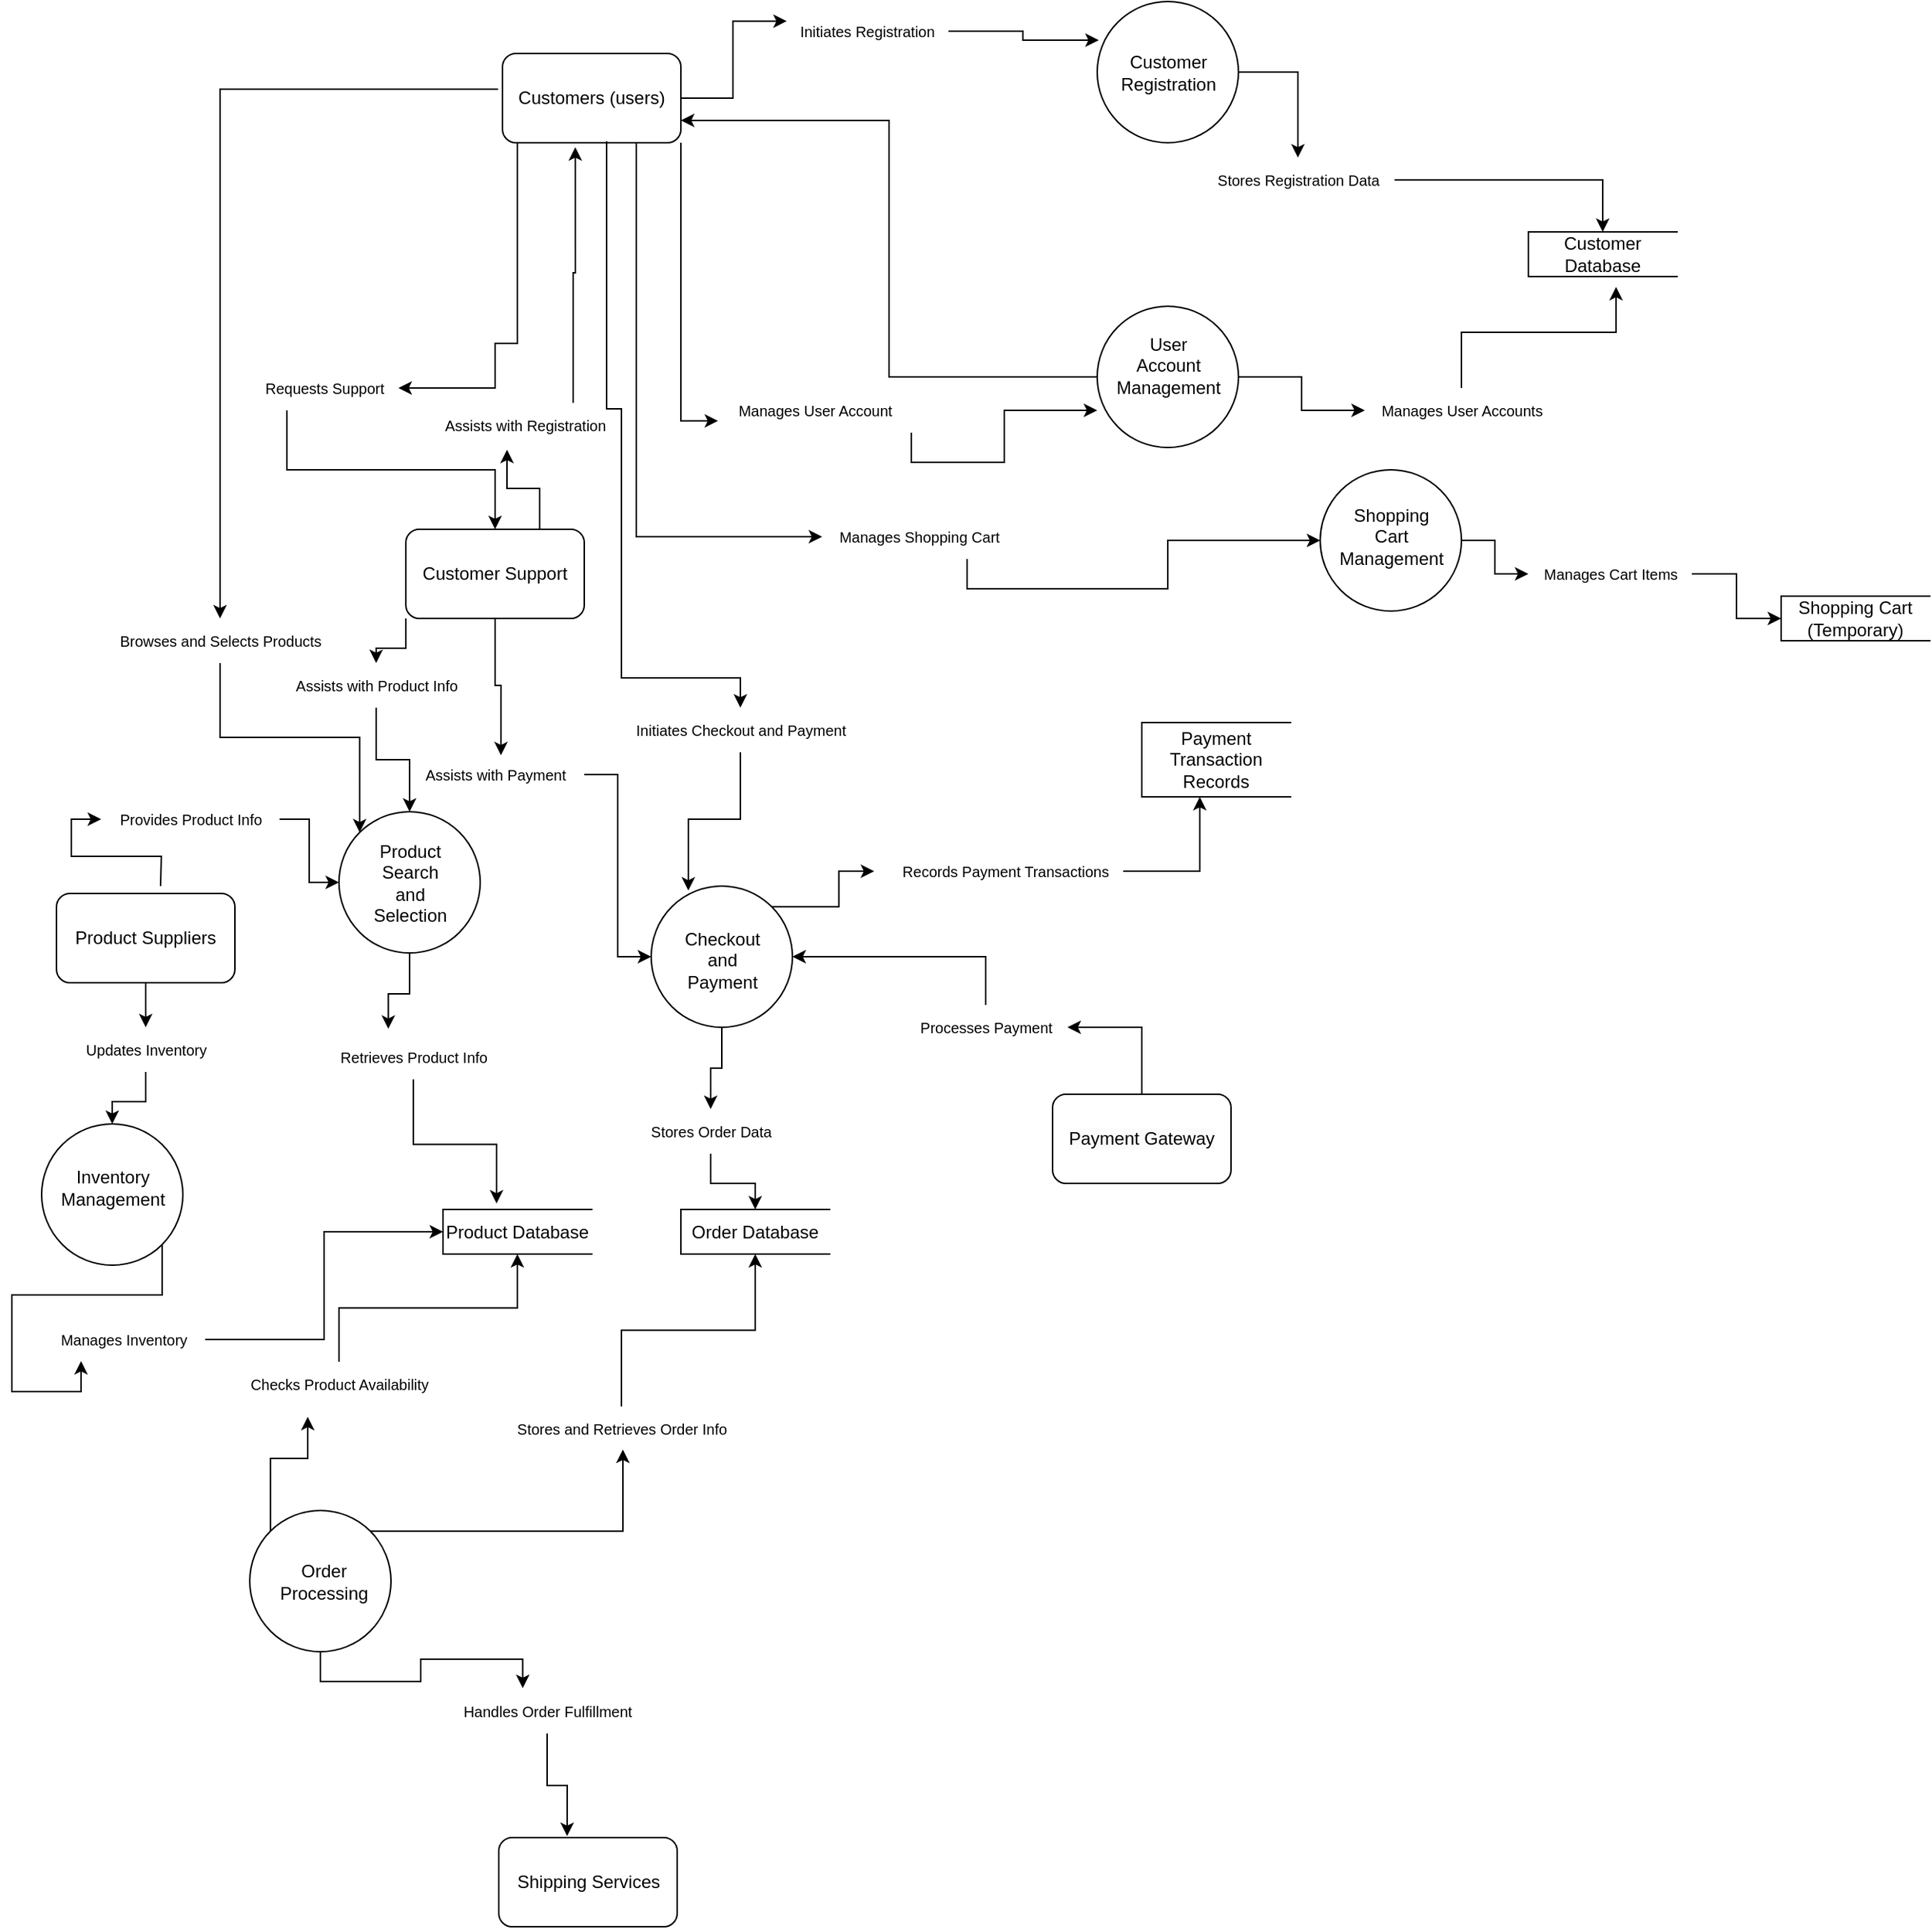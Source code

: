 <mxfile version="22.0.4" type="github">
  <diagram name="Page-1" id="5d7acffa-a066-3a61-03fe-96351882024d">
    <mxGraphModel dx="2192" dy="1312" grid="1" gridSize="10" guides="1" tooltips="1" connect="1" arrows="1" fold="1" page="1" pageScale="1" pageWidth="1100" pageHeight="850" background="#ffffff" math="0" shadow="0">
      <root>
        <mxCell id="0" />
        <mxCell id="1" parent="0" />
        <mxCell id="1xyslzgkCpMe2rgCqbMj-58" value="" style="shape=ellipse;html=1;dashed=0;whiteSpace=wrap;perimeter=ellipsePerimeter;" parent="1" vertex="1">
          <mxGeometry x="-870" y="260" width="95" height="95" as="geometry" />
        </mxCell>
        <mxCell id="1xyslzgkCpMe2rgCqbMj-146" style="edgeStyle=orthogonalEdgeStyle;rounded=0;orthogonalLoop=1;jettySize=auto;html=1;exitX=0.5;exitY=1;exitDx=0;exitDy=0;" parent="1" source="1xyslzgkCpMe2rgCqbMj-231" target="1xyslzgkCpMe2rgCqbMj-67" edge="1">
          <mxGeometry relative="1" as="geometry" />
        </mxCell>
        <mxCell id="1xyslzgkCpMe2rgCqbMj-57" value="" style="shape=ellipse;html=1;dashed=0;whiteSpace=wrap;perimeter=ellipsePerimeter;" parent="1" vertex="1">
          <mxGeometry x="-660" y="310" width="95" height="95" as="geometry" />
        </mxCell>
        <mxCell id="1xyslzgkCpMe2rgCqbMj-163" style="edgeStyle=orthogonalEdgeStyle;rounded=0;orthogonalLoop=1;jettySize=auto;html=1;exitX=1;exitY=0.5;exitDx=0;exitDy=0;entryX=0;entryY=0.5;entryDx=0;entryDy=0;" parent="1" source="1xyslzgkCpMe2rgCqbMj-244" target="1xyslzgkCpMe2rgCqbMj-69" edge="1">
          <mxGeometry relative="1" as="geometry" />
        </mxCell>
        <mxCell id="1xyslzgkCpMe2rgCqbMj-56" value="" style="shape=ellipse;html=1;dashed=0;whiteSpace=wrap;perimeter=ellipsePerimeter;" parent="1" vertex="1">
          <mxGeometry x="-1070" y="470" width="95" height="95" as="geometry" />
        </mxCell>
        <mxCell id="1xyslzgkCpMe2rgCqbMj-55" value="" style="shape=ellipse;html=1;dashed=0;whiteSpace=wrap;perimeter=ellipsePerimeter;" parent="1" vertex="1">
          <mxGeometry x="-930" y="730" width="95" height="95" as="geometry" />
        </mxCell>
        <mxCell id="1xyslzgkCpMe2rgCqbMj-226" style="edgeStyle=orthogonalEdgeStyle;rounded=0;orthogonalLoop=1;jettySize=auto;html=1;exitX=1;exitY=0.5;exitDx=0;exitDy=0;" parent="1" source="1xyslzgkCpMe2rgCqbMj-54" target="1xyslzgkCpMe2rgCqbMj-223" edge="1">
          <mxGeometry relative="1" as="geometry" />
        </mxCell>
        <mxCell id="1xyslzgkCpMe2rgCqbMj-54" value="" style="shape=ellipse;html=1;dashed=0;whiteSpace=wrap;perimeter=ellipsePerimeter;" parent="1" vertex="1">
          <mxGeometry x="-360" y="-285" width="95" height="95" as="geometry" />
        </mxCell>
        <mxCell id="1xyslzgkCpMe2rgCqbMj-141" style="edgeStyle=orthogonalEdgeStyle;rounded=0;orthogonalLoop=1;jettySize=auto;html=1;exitX=1;exitY=0.5;exitDx=0;exitDy=0;entryX=0;entryY=0.5;entryDx=0;entryDy=0;" parent="1" source="1xyslzgkCpMe2rgCqbMj-229" target="1xyslzgkCpMe2rgCqbMj-66" edge="1">
          <mxGeometry relative="1" as="geometry" />
        </mxCell>
        <mxCell id="1xyslzgkCpMe2rgCqbMj-53" value="" style="shape=ellipse;html=1;dashed=0;whiteSpace=wrap;perimeter=ellipsePerimeter;" parent="1" vertex="1">
          <mxGeometry x="-210" y="30" width="95" height="95" as="geometry" />
        </mxCell>
        <mxCell id="1xyslzgkCpMe2rgCqbMj-157" style="edgeStyle=orthogonalEdgeStyle;rounded=0;orthogonalLoop=1;jettySize=auto;html=1;exitX=0;exitY=0.5;exitDx=0;exitDy=0;entryX=1;entryY=0.75;entryDx=0;entryDy=0;" parent="1" source="1xyslzgkCpMe2rgCqbMj-52" target="1xyslzgkCpMe2rgCqbMj-9" edge="1">
          <mxGeometry relative="1" as="geometry" />
        </mxCell>
        <mxCell id="1xyslzgkCpMe2rgCqbMj-251" style="edgeStyle=orthogonalEdgeStyle;rounded=0;orthogonalLoop=1;jettySize=auto;html=1;exitX=1;exitY=0.5;exitDx=0;exitDy=0;" parent="1" source="1xyslzgkCpMe2rgCqbMj-52" target="1xyslzgkCpMe2rgCqbMj-248" edge="1">
          <mxGeometry relative="1" as="geometry" />
        </mxCell>
        <mxCell id="1xyslzgkCpMe2rgCqbMj-52" value="" style="shape=ellipse;html=1;dashed=0;whiteSpace=wrap;perimeter=ellipsePerimeter;" parent="1" vertex="1">
          <mxGeometry x="-360" y="-80" width="95" height="95" as="geometry" />
        </mxCell>
        <mxCell id="1xyslzgkCpMe2rgCqbMj-195" style="edgeStyle=orthogonalEdgeStyle;rounded=0;orthogonalLoop=1;jettySize=auto;html=1;exitX=0.5;exitY=0;exitDx=0;exitDy=0;entryX=1;entryY=0.5;entryDx=0;entryDy=0;" parent="1" source="1xyslzgkCpMe2rgCqbMj-196" target="1xyslzgkCpMe2rgCqbMj-57" edge="1">
          <mxGeometry relative="1" as="geometry" />
        </mxCell>
        <mxCell id="1xyslzgkCpMe2rgCqbMj-8" value="&lt;span style=&quot;color: rgb(0, 0, 0); font-family: Helvetica; font-size: 12px; font-style: normal; font-variant-ligatures: normal; font-variant-caps: normal; font-weight: 400; letter-spacing: normal; orphans: 2; text-align: center; text-indent: 0px; text-transform: none; widows: 2; word-spacing: 0px; -webkit-text-stroke-width: 0px; background-color: rgb(251, 251, 251); text-decoration-thickness: initial; text-decoration-style: initial; text-decoration-color: initial; float: none; display: inline !important;&quot;&gt;Payment Gateway&lt;/span&gt;" style="rounded=1;whiteSpace=wrap;html=1;" parent="1" vertex="1">
          <mxGeometry x="-390" y="450" width="120" height="60" as="geometry" />
        </mxCell>
        <mxCell id="1xyslzgkCpMe2rgCqbMj-152" style="edgeStyle=orthogonalEdgeStyle;rounded=0;orthogonalLoop=1;jettySize=auto;html=1;exitX=0.75;exitY=1;exitDx=0;exitDy=0;entryX=0;entryY=0.5;entryDx=0;entryDy=0;" parent="1" source="1xyslzgkCpMe2rgCqbMj-176" target="1xyslzgkCpMe2rgCqbMj-53" edge="1">
          <mxGeometry relative="1" as="geometry" />
        </mxCell>
        <mxCell id="1xyslzgkCpMe2rgCqbMj-164" style="edgeStyle=orthogonalEdgeStyle;rounded=0;orthogonalLoop=1;jettySize=auto;html=1;exitX=0.25;exitY=1;exitDx=0;exitDy=0;" parent="1" source="1xyslzgkCpMe2rgCqbMj-187" target="1xyslzgkCpMe2rgCqbMj-104" edge="1">
          <mxGeometry relative="1" as="geometry">
            <Array as="points" />
          </mxGeometry>
        </mxCell>
        <mxCell id="1xyslzgkCpMe2rgCqbMj-9" value="Customers (users)" style="rounded=1;whiteSpace=wrap;html=1;" parent="1" vertex="1">
          <mxGeometry x="-760" y="-250" width="120" height="60" as="geometry" />
        </mxCell>
        <mxCell id="1xyslzgkCpMe2rgCqbMj-161" style="edgeStyle=orthogonalEdgeStyle;rounded=0;orthogonalLoop=1;jettySize=auto;html=1;exitX=1;exitY=0.5;exitDx=0;exitDy=0;entryX=0;entryY=0.5;entryDx=0;entryDy=0;" parent="1" source="1xyslzgkCpMe2rgCqbMj-189" target="1xyslzgkCpMe2rgCqbMj-58" edge="1">
          <mxGeometry relative="1" as="geometry" />
        </mxCell>
        <mxCell id="1xyslzgkCpMe2rgCqbMj-162" style="edgeStyle=orthogonalEdgeStyle;rounded=0;orthogonalLoop=1;jettySize=auto;html=1;exitX=0.5;exitY=1;exitDx=0;exitDy=0;" parent="1" source="1xyslzgkCpMe2rgCqbMj-191" target="1xyslzgkCpMe2rgCqbMj-56" edge="1">
          <mxGeometry relative="1" as="geometry" />
        </mxCell>
        <mxCell id="1xyslzgkCpMe2rgCqbMj-11" value="Product Suppliers" style="rounded=1;whiteSpace=wrap;html=1;" parent="1" vertex="1">
          <mxGeometry x="-1060" y="315" width="120" height="60" as="geometry" />
        </mxCell>
        <mxCell id="1xyslzgkCpMe2rgCqbMj-12" value="Shipping Services" style="rounded=1;whiteSpace=wrap;html=1;" parent="1" vertex="1">
          <mxGeometry x="-762.5" y="950" width="120" height="60" as="geometry" />
        </mxCell>
        <mxCell id="1xyslzgkCpMe2rgCqbMj-13" value="Customer Registration" style="text;html=1;strokeColor=none;fillColor=none;align=center;verticalAlign=middle;whiteSpace=wrap;rounded=0;" parent="1" vertex="1">
          <mxGeometry x="-342.5" y="-252.5" width="60" height="30" as="geometry" />
        </mxCell>
        <mxCell id="1xyslzgkCpMe2rgCqbMj-14" value="Product Search and Selection" style="text;html=1;strokeColor=none;fillColor=none;align=center;verticalAlign=middle;whiteSpace=wrap;rounded=0;" parent="1" vertex="1">
          <mxGeometry x="-852.5" y="292.5" width="60" height="30" as="geometry" />
        </mxCell>
        <mxCell id="1xyslzgkCpMe2rgCqbMj-15" value="Shopping Cart Management" style="text;html=1;strokeColor=none;fillColor=none;align=center;verticalAlign=middle;whiteSpace=wrap;rounded=0;" parent="1" vertex="1">
          <mxGeometry x="-192.5" y="60" width="60" height="30" as="geometry" />
        </mxCell>
        <mxCell id="1xyslzgkCpMe2rgCqbMj-16" value="Checkout and Payment" style="text;html=1;strokeColor=none;fillColor=none;align=center;verticalAlign=middle;whiteSpace=wrap;rounded=0;" parent="1" vertex="1">
          <mxGeometry x="-642.5" y="345" width="60" height="30" as="geometry" />
        </mxCell>
        <mxCell id="1xyslzgkCpMe2rgCqbMj-17" value="Order Processing" style="text;html=1;strokeColor=none;fillColor=none;align=center;verticalAlign=middle;whiteSpace=wrap;rounded=0;" parent="1" vertex="1">
          <mxGeometry x="-910" y="762.5" width="60" height="30" as="geometry" />
        </mxCell>
        <mxCell id="1xyslzgkCpMe2rgCqbMj-19" value="Inventory Management" style="text;html=1;strokeColor=none;fillColor=none;align=center;verticalAlign=middle;whiteSpace=wrap;rounded=0;" parent="1" vertex="1">
          <mxGeometry x="-1052.5" y="497.5" width="60" height="30" as="geometry" />
        </mxCell>
        <mxCell id="1xyslzgkCpMe2rgCqbMj-20" value="User Account Management" style="text;html=1;strokeColor=none;fillColor=none;align=center;verticalAlign=middle;whiteSpace=wrap;rounded=0;" parent="1" vertex="1">
          <mxGeometry x="-342.5" y="-55" width="60" height="30" as="geometry" />
        </mxCell>
        <mxCell id="1xyslzgkCpMe2rgCqbMj-62" value="Customer Database" style="html=1;dashed=0;whiteSpace=wrap;shape=partialRectangle;right=0;" parent="1" vertex="1">
          <mxGeometry x="-70" y="-130" width="100" height="30" as="geometry" />
        </mxCell>
        <mxCell id="1xyslzgkCpMe2rgCqbMj-66" value="Shopping Cart (Temporary)" style="html=1;dashed=0;whiteSpace=wrap;shape=partialRectangle;right=0;" parent="1" vertex="1">
          <mxGeometry x="100" y="115" width="100" height="30" as="geometry" />
        </mxCell>
        <mxCell id="1xyslzgkCpMe2rgCqbMj-67" value="Order Database" style="html=1;dashed=0;whiteSpace=wrap;shape=partialRectangle;right=0;" parent="1" vertex="1">
          <mxGeometry x="-640" y="527.5" width="100" height="30" as="geometry" />
        </mxCell>
        <mxCell id="1xyslzgkCpMe2rgCqbMj-68" value="Payment Transaction Records" style="html=1;dashed=0;whiteSpace=wrap;shape=partialRectangle;right=0;" parent="1" vertex="1">
          <mxGeometry x="-330" y="200" width="100" height="50" as="geometry" />
        </mxCell>
        <mxCell id="1xyslzgkCpMe2rgCqbMj-69" value="Product Database" style="html=1;dashed=0;whiteSpace=wrap;shape=partialRectangle;right=0;" parent="1" vertex="1">
          <mxGeometry x="-800" y="527.5" width="100" height="30" as="geometry" />
        </mxCell>
        <mxCell id="1xyslzgkCpMe2rgCqbMj-217" style="edgeStyle=orthogonalEdgeStyle;rounded=0;orthogonalLoop=1;jettySize=auto;html=1;exitX=0;exitY=1;exitDx=0;exitDy=0;" parent="1" source="1xyslzgkCpMe2rgCqbMj-104" target="1xyslzgkCpMe2rgCqbMj-207" edge="1">
          <mxGeometry relative="1" as="geometry" />
        </mxCell>
        <mxCell id="1xyslzgkCpMe2rgCqbMj-104" value="Customer Support" style="rounded=1;whiteSpace=wrap;html=1;" parent="1" vertex="1">
          <mxGeometry x="-825" y="70" width="120" height="60" as="geometry" />
        </mxCell>
        <mxCell id="1xyslzgkCpMe2rgCqbMj-149" style="edgeStyle=orthogonalEdgeStyle;rounded=0;orthogonalLoop=1;jettySize=auto;html=1;exitX=0.5;exitY=1;exitDx=0;exitDy=0;entryX=0.383;entryY=-0.017;entryDx=0;entryDy=0;entryPerimeter=0;" parent="1" source="1xyslzgkCpMe2rgCqbMj-204" target="1xyslzgkCpMe2rgCqbMj-12" edge="1">
          <mxGeometry relative="1" as="geometry" />
        </mxCell>
        <mxCell id="1xyslzgkCpMe2rgCqbMj-150" style="edgeStyle=orthogonalEdgeStyle;rounded=0;orthogonalLoop=1;jettySize=auto;html=1;exitX=1;exitY=0.5;exitDx=0;exitDy=0;entryX=0.011;entryY=0.274;entryDx=0;entryDy=0;entryPerimeter=0;" parent="1" source="1xyslzgkCpMe2rgCqbMj-167" target="1xyslzgkCpMe2rgCqbMj-54" edge="1">
          <mxGeometry relative="1" as="geometry" />
        </mxCell>
        <mxCell id="1xyslzgkCpMe2rgCqbMj-153" style="edgeStyle=orthogonalEdgeStyle;rounded=0;orthogonalLoop=1;jettySize=auto;html=1;exitX=0.5;exitY=1;exitDx=0;exitDy=0;entryX=0.263;entryY=0.032;entryDx=0;entryDy=0;entryPerimeter=0;" parent="1" source="1xyslzgkCpMe2rgCqbMj-185" target="1xyslzgkCpMe2rgCqbMj-57" edge="1">
          <mxGeometry relative="1" as="geometry" />
        </mxCell>
        <mxCell id="1xyslzgkCpMe2rgCqbMj-154" style="edgeStyle=orthogonalEdgeStyle;rounded=0;orthogonalLoop=1;jettySize=auto;html=1;exitX=1;exitY=1;exitDx=0;exitDy=0;entryX=0;entryY=0.737;entryDx=0;entryDy=0;entryPerimeter=0;" parent="1" source="1xyslzgkCpMe2rgCqbMj-180" target="1xyslzgkCpMe2rgCqbMj-52" edge="1">
          <mxGeometry relative="1" as="geometry" />
        </mxCell>
        <mxCell id="1xyslzgkCpMe2rgCqbMj-160" style="edgeStyle=orthogonalEdgeStyle;rounded=0;orthogonalLoop=1;jettySize=auto;html=1;exitX=0.5;exitY=1;exitDx=0;exitDy=0;entryX=0.36;entryY=-0.133;entryDx=0;entryDy=0;entryPerimeter=0;" parent="1" source="1xyslzgkCpMe2rgCqbMj-227" target="1xyslzgkCpMe2rgCqbMj-69" edge="1">
          <mxGeometry relative="1" as="geometry" />
        </mxCell>
        <mxCell id="1xyslzgkCpMe2rgCqbMj-166" style="edgeStyle=orthogonalEdgeStyle;rounded=0;orthogonalLoop=1;jettySize=auto;html=1;exitX=0.75;exitY=0;exitDx=0;exitDy=0;entryX=0.408;entryY=1.05;entryDx=0;entryDy=0;entryPerimeter=0;" parent="1" source="1xyslzgkCpMe2rgCqbMj-198" target="1xyslzgkCpMe2rgCqbMj-9" edge="1">
          <mxGeometry relative="1" as="geometry" />
        </mxCell>
        <mxCell id="1xyslzgkCpMe2rgCqbMj-171" value="" style="edgeStyle=orthogonalEdgeStyle;rounded=0;orthogonalLoop=1;jettySize=auto;html=1;exitX=1;exitY=0.5;exitDx=0;exitDy=0;entryX=0.011;entryY=0.274;entryDx=0;entryDy=0;entryPerimeter=0;" parent="1" source="1xyslzgkCpMe2rgCqbMj-9" target="1xyslzgkCpMe2rgCqbMj-167" edge="1">
          <mxGeometry relative="1" as="geometry">
            <mxPoint x="-640" y="-220" as="sourcePoint" />
            <mxPoint x="-359" y="-259" as="targetPoint" />
          </mxGeometry>
        </mxCell>
        <mxCell id="1xyslzgkCpMe2rgCqbMj-167" value="&lt;font style=&quot;font-size: 10px;&quot;&gt;Initiates Registration&lt;/font&gt;" style="text;html=1;align=center;verticalAlign=middle;resizable=0;points=[];autosize=1;strokeColor=none;fillColor=none;" parent="1" vertex="1">
          <mxGeometry x="-570" y="-280" width="110" height="30" as="geometry" />
        </mxCell>
        <mxCell id="1xyslzgkCpMe2rgCqbMj-174" value="" style="edgeStyle=orthogonalEdgeStyle;rounded=0;orthogonalLoop=1;jettySize=auto;html=1;entryX=0.5;entryY=0;entryDx=0;entryDy=0;exitX=-0.025;exitY=0.4;exitDx=0;exitDy=0;exitPerimeter=0;" parent="1" source="1xyslzgkCpMe2rgCqbMj-9" target="1xyslzgkCpMe2rgCqbMj-172" edge="1">
          <mxGeometry relative="1" as="geometry">
            <mxPoint x="-760" y="-180" as="sourcePoint" />
            <mxPoint x="-810" y="208" as="targetPoint" />
          </mxGeometry>
        </mxCell>
        <mxCell id="1xyslzgkCpMe2rgCqbMj-213" style="edgeStyle=orthogonalEdgeStyle;rounded=0;orthogonalLoop=1;jettySize=auto;html=1;entryX=0;entryY=0;entryDx=0;entryDy=0;" parent="1" source="1xyslzgkCpMe2rgCqbMj-172" target="1xyslzgkCpMe2rgCqbMj-58" edge="1">
          <mxGeometry relative="1" as="geometry" />
        </mxCell>
        <mxCell id="1xyslzgkCpMe2rgCqbMj-172" value="&lt;font style=&quot;font-size: 10px;&quot;&gt;Browses and Selects Products&lt;/font&gt;" style="text;html=1;align=center;verticalAlign=middle;resizable=0;points=[];autosize=1;strokeColor=none;fillColor=none;" parent="1" vertex="1">
          <mxGeometry x="-1030" y="130" width="160" height="30" as="geometry" />
        </mxCell>
        <mxCell id="1xyslzgkCpMe2rgCqbMj-179" value="" style="edgeStyle=orthogonalEdgeStyle;rounded=0;orthogonalLoop=1;jettySize=auto;html=1;exitX=0.75;exitY=1;exitDx=0;exitDy=0;entryX=0;entryY=0.5;entryDx=0;entryDy=0;" parent="1" source="1xyslzgkCpMe2rgCqbMj-9" target="1xyslzgkCpMe2rgCqbMj-176" edge="1">
          <mxGeometry relative="1" as="geometry">
            <mxPoint x="-670" y="-190" as="sourcePoint" />
            <mxPoint x="-295" y="48" as="targetPoint" />
          </mxGeometry>
        </mxCell>
        <mxCell id="1xyslzgkCpMe2rgCqbMj-176" value="&lt;font style=&quot;font-size: 10px;&quot;&gt;Manages Shopping Cart&lt;/font&gt;" style="text;html=1;align=center;verticalAlign=middle;resizable=0;points=[];autosize=1;strokeColor=none;fillColor=none;rotation=0;" parent="1" vertex="1">
          <mxGeometry x="-545" y="60" width="130" height="30" as="geometry" />
        </mxCell>
        <mxCell id="1xyslzgkCpMe2rgCqbMj-184" value="" style="edgeStyle=orthogonalEdgeStyle;rounded=0;orthogonalLoop=1;jettySize=auto;html=1;exitX=1;exitY=1;exitDx=0;exitDy=0;entryX=0;entryY=0.737;entryDx=0;entryDy=0;entryPerimeter=0;" parent="1" source="1xyslzgkCpMe2rgCqbMj-9" target="1xyslzgkCpMe2rgCqbMj-180" edge="1">
          <mxGeometry relative="1" as="geometry">
            <mxPoint x="-640" y="-190" as="sourcePoint" />
            <mxPoint x="-360" y="-10" as="targetPoint" />
          </mxGeometry>
        </mxCell>
        <mxCell id="1xyslzgkCpMe2rgCqbMj-180" value="&lt;font style=&quot;font-size: 10px;&quot;&gt;Manages User Account&lt;/font&gt;" style="text;html=1;align=center;verticalAlign=middle;resizable=0;points=[];autosize=1;strokeColor=none;fillColor=none;" parent="1" vertex="1">
          <mxGeometry x="-615" y="-25" width="130" height="30" as="geometry" />
        </mxCell>
        <mxCell id="1xyslzgkCpMe2rgCqbMj-186" value="" style="edgeStyle=orthogonalEdgeStyle;rounded=0;orthogonalLoop=1;jettySize=auto;html=1;exitX=0.5;exitY=1;exitDx=0;exitDy=0;" parent="1" target="1xyslzgkCpMe2rgCqbMj-185" edge="1">
          <mxGeometry relative="1" as="geometry">
            <mxPoint x="-690" y="-190.96" as="sourcePoint" />
            <mxPoint x="-657.92" y="177.5" as="targetPoint" />
            <Array as="points">
              <mxPoint x="-690" y="-11" />
              <mxPoint x="-680" y="-11" />
              <mxPoint x="-680" y="170" />
            </Array>
          </mxGeometry>
        </mxCell>
        <mxCell id="1xyslzgkCpMe2rgCqbMj-185" value="&lt;font style=&quot;font-size: 10px;&quot;&gt;Initiates Checkout and Payment&lt;/font&gt;" style="text;html=1;align=center;verticalAlign=middle;resizable=0;points=[];autosize=1;strokeColor=none;fillColor=none;" parent="1" vertex="1">
          <mxGeometry x="-680" y="190" width="160" height="30" as="geometry" />
        </mxCell>
        <mxCell id="1xyslzgkCpMe2rgCqbMj-188" value="" style="edgeStyle=orthogonalEdgeStyle;rounded=0;orthogonalLoop=1;jettySize=auto;html=1;exitX=0.25;exitY=1;exitDx=0;exitDy=0;" parent="1" source="1xyslzgkCpMe2rgCqbMj-9" target="1xyslzgkCpMe2rgCqbMj-187" edge="1">
          <mxGeometry relative="1" as="geometry">
            <mxPoint x="-730" y="-190" as="sourcePoint" />
            <mxPoint x="-765" y="70" as="targetPoint" />
            <Array as="points">
              <mxPoint x="-750" y="-190" />
              <mxPoint x="-750" y="-55" />
              <mxPoint x="-765" y="-55" />
            </Array>
          </mxGeometry>
        </mxCell>
        <mxCell id="1xyslzgkCpMe2rgCqbMj-187" value="&lt;font style=&quot;font-size: 10px;&quot;&gt;Requests Support&lt;/font&gt;" style="text;html=1;align=center;verticalAlign=middle;resizable=0;points=[];autosize=1;strokeColor=none;fillColor=none;" parent="1" vertex="1">
          <mxGeometry x="-930" y="-40" width="100" height="30" as="geometry" />
        </mxCell>
        <mxCell id="1xyslzgkCpMe2rgCqbMj-190" value="" style="edgeStyle=orthogonalEdgeStyle;rounded=0;orthogonalLoop=1;jettySize=auto;html=1;entryX=0;entryY=0.5;entryDx=0;entryDy=0;" parent="1" target="1xyslzgkCpMe2rgCqbMj-189" edge="1">
          <mxGeometry relative="1" as="geometry">
            <mxPoint x="-990" y="310" as="sourcePoint" />
            <mxPoint x="-857" y="255" as="targetPoint" />
          </mxGeometry>
        </mxCell>
        <mxCell id="1xyslzgkCpMe2rgCqbMj-189" value="&lt;font style=&quot;font-size: 10px;&quot;&gt;Provides Product Info&lt;/font&gt;" style="text;html=1;align=center;verticalAlign=middle;resizable=0;points=[];autosize=1;strokeColor=none;fillColor=none;" parent="1" vertex="1">
          <mxGeometry x="-1030" y="250" width="120" height="30" as="geometry" />
        </mxCell>
        <mxCell id="1xyslzgkCpMe2rgCqbMj-192" value="" style="edgeStyle=orthogonalEdgeStyle;rounded=0;orthogonalLoop=1;jettySize=auto;html=1;exitX=0.5;exitY=1;exitDx=0;exitDy=0;" parent="1" source="1xyslzgkCpMe2rgCqbMj-11" target="1xyslzgkCpMe2rgCqbMj-191" edge="1">
          <mxGeometry relative="1" as="geometry">
            <mxPoint x="-1000" y="375" as="sourcePoint" />
            <mxPoint x="-1022" y="470" as="targetPoint" />
          </mxGeometry>
        </mxCell>
        <mxCell id="1xyslzgkCpMe2rgCqbMj-191" value="&lt;font style=&quot;font-size: 10px;&quot;&gt;Updates Inventory&lt;/font&gt;" style="text;html=1;align=center;verticalAlign=middle;resizable=0;points=[];autosize=1;strokeColor=none;fillColor=none;" parent="1" vertex="1">
          <mxGeometry x="-1050" y="405" width="100" height="30" as="geometry" />
        </mxCell>
        <mxCell id="1xyslzgkCpMe2rgCqbMj-197" value="" style="edgeStyle=orthogonalEdgeStyle;rounded=0;orthogonalLoop=1;jettySize=auto;html=1;exitX=0.5;exitY=0;exitDx=0;exitDy=0;entryX=1;entryY=0.5;entryDx=0;entryDy=0;" parent="1" source="1xyslzgkCpMe2rgCqbMj-8" target="1xyslzgkCpMe2rgCqbMj-196" edge="1">
          <mxGeometry relative="1" as="geometry">
            <mxPoint x="-330" y="450" as="sourcePoint" />
            <mxPoint x="-565" y="358" as="targetPoint" />
          </mxGeometry>
        </mxCell>
        <mxCell id="1xyslzgkCpMe2rgCqbMj-196" value="&lt;font style=&quot;font-size: 10px;&quot;&gt;Processes Payment&lt;/font&gt;" style="text;html=1;align=center;verticalAlign=middle;resizable=0;points=[];autosize=1;strokeColor=none;fillColor=none;" parent="1" vertex="1">
          <mxGeometry x="-490" y="390" width="110" height="30" as="geometry" />
        </mxCell>
        <mxCell id="1xyslzgkCpMe2rgCqbMj-199" value="" style="edgeStyle=orthogonalEdgeStyle;rounded=0;orthogonalLoop=1;jettySize=auto;html=1;exitX=0.75;exitY=0;exitDx=0;exitDy=0;entryX=0.408;entryY=1.05;entryDx=0;entryDy=0;entryPerimeter=0;" parent="1" source="1xyslzgkCpMe2rgCqbMj-104" target="1xyslzgkCpMe2rgCqbMj-198" edge="1">
          <mxGeometry relative="1" as="geometry">
            <mxPoint x="-735" y="70" as="sourcePoint" />
            <mxPoint x="-711" y="-187" as="targetPoint" />
          </mxGeometry>
        </mxCell>
        <mxCell id="1xyslzgkCpMe2rgCqbMj-198" value="&lt;font style=&quot;font-size: 10px;&quot;&gt;Assists with Registration&lt;/font&gt;" style="text;html=1;align=center;verticalAlign=middle;resizable=0;points=[];autosize=1;strokeColor=none;fillColor=none;" parent="1" vertex="1">
          <mxGeometry x="-810" y="-15" width="130" height="30" as="geometry" />
        </mxCell>
        <mxCell id="1xyslzgkCpMe2rgCqbMj-205" value="" style="edgeStyle=orthogonalEdgeStyle;rounded=0;orthogonalLoop=1;jettySize=auto;html=1;exitX=0.5;exitY=1;exitDx=0;exitDy=0;entryX=0.383;entryY=-0.017;entryDx=0;entryDy=0;entryPerimeter=0;" parent="1" source="1xyslzgkCpMe2rgCqbMj-55" target="1xyslzgkCpMe2rgCqbMj-204" edge="1">
          <mxGeometry relative="1" as="geometry">
            <mxPoint x="-822" y="545" as="sourcePoint" />
            <mxPoint x="-717" y="619" as="targetPoint" />
          </mxGeometry>
        </mxCell>
        <mxCell id="1xyslzgkCpMe2rgCqbMj-204" value="&lt;font style=&quot;font-size: 10px;&quot;&gt;Handles Order Fulfillment&lt;/font&gt;" style="text;html=1;align=center;verticalAlign=middle;resizable=0;points=[];autosize=1;strokeColor=none;fillColor=none;" parent="1" vertex="1">
          <mxGeometry x="-800" y="850" width="140" height="30" as="geometry" />
        </mxCell>
        <mxCell id="1xyslzgkCpMe2rgCqbMj-215" style="edgeStyle=orthogonalEdgeStyle;rounded=0;orthogonalLoop=1;jettySize=auto;html=1;entryX=0.5;entryY=0;entryDx=0;entryDy=0;" parent="1" source="1xyslzgkCpMe2rgCqbMj-207" target="1xyslzgkCpMe2rgCqbMj-58" edge="1">
          <mxGeometry relative="1" as="geometry" />
        </mxCell>
        <mxCell id="1xyslzgkCpMe2rgCqbMj-207" value="&lt;font style=&quot;font-size: 10px;&quot;&gt;Assists with Product Info&lt;/font&gt;" style="text;html=1;align=center;verticalAlign=middle;resizable=0;points=[];autosize=1;strokeColor=none;fillColor=none;" parent="1" vertex="1">
          <mxGeometry x="-910" y="160" width="130" height="30" as="geometry" />
        </mxCell>
        <mxCell id="1xyslzgkCpMe2rgCqbMj-221" style="edgeStyle=orthogonalEdgeStyle;rounded=0;orthogonalLoop=1;jettySize=auto;html=1;entryX=0;entryY=0.5;entryDx=0;entryDy=0;" parent="1" source="1xyslzgkCpMe2rgCqbMj-218" target="1xyslzgkCpMe2rgCqbMj-57" edge="1">
          <mxGeometry relative="1" as="geometry" />
        </mxCell>
        <mxCell id="1xyslzgkCpMe2rgCqbMj-218" value="&lt;font style=&quot;font-size: 10px;&quot;&gt;Assists with Payment&lt;/font&gt;" style="text;html=1;align=center;verticalAlign=middle;resizable=0;points=[];autosize=1;strokeColor=none;fillColor=none;" parent="1" vertex="1">
          <mxGeometry x="-825" y="220" width="120" height="30" as="geometry" />
        </mxCell>
        <mxCell id="1xyslzgkCpMe2rgCqbMj-222" style="edgeStyle=orthogonalEdgeStyle;rounded=0;orthogonalLoop=1;jettySize=auto;html=1;entryX=0.533;entryY=0.067;entryDx=0;entryDy=0;entryPerimeter=0;" parent="1" source="1xyslzgkCpMe2rgCqbMj-104" target="1xyslzgkCpMe2rgCqbMj-218" edge="1">
          <mxGeometry relative="1" as="geometry" />
        </mxCell>
        <mxCell id="1xyslzgkCpMe2rgCqbMj-225" style="edgeStyle=orthogonalEdgeStyle;rounded=0;orthogonalLoop=1;jettySize=auto;html=1;entryX=0.5;entryY=0;entryDx=0;entryDy=0;" parent="1" source="1xyslzgkCpMe2rgCqbMj-223" target="1xyslzgkCpMe2rgCqbMj-62" edge="1">
          <mxGeometry relative="1" as="geometry" />
        </mxCell>
        <mxCell id="1xyslzgkCpMe2rgCqbMj-223" value="&lt;font style=&quot;font-size: 10px;&quot;&gt;Stores Registration Data&lt;/font&gt;" style="text;html=1;align=center;verticalAlign=middle;resizable=0;points=[];autosize=1;strokeColor=none;fillColor=none;" parent="1" vertex="1">
          <mxGeometry x="-290" y="-180" width="130" height="30" as="geometry" />
        </mxCell>
        <mxCell id="1xyslzgkCpMe2rgCqbMj-228" value="" style="edgeStyle=orthogonalEdgeStyle;rounded=0;orthogonalLoop=1;jettySize=auto;html=1;exitX=0.5;exitY=1;exitDx=0;exitDy=0;entryX=0.36;entryY=-0.133;entryDx=0;entryDy=0;entryPerimeter=0;" parent="1" source="1xyslzgkCpMe2rgCqbMj-58" target="1xyslzgkCpMe2rgCqbMj-227" edge="1">
          <mxGeometry relative="1" as="geometry">
            <mxPoint x="-822" y="355" as="sourcePoint" />
            <mxPoint x="-824" y="391" as="targetPoint" />
          </mxGeometry>
        </mxCell>
        <mxCell id="1xyslzgkCpMe2rgCqbMj-227" value="&lt;font style=&quot;font-size: 10px;&quot;&gt;Retrieves Product Info&lt;/font&gt;" style="text;html=1;align=center;verticalAlign=middle;resizable=0;points=[];autosize=1;strokeColor=none;fillColor=none;" parent="1" vertex="1">
          <mxGeometry x="-880" y="410" width="120" height="30" as="geometry" />
        </mxCell>
        <mxCell id="1xyslzgkCpMe2rgCqbMj-230" value="" style="edgeStyle=orthogonalEdgeStyle;rounded=0;orthogonalLoop=1;jettySize=auto;html=1;exitX=1;exitY=0.5;exitDx=0;exitDy=0;entryX=0;entryY=0.5;entryDx=0;entryDy=0;" parent="1" source="1xyslzgkCpMe2rgCqbMj-53" target="1xyslzgkCpMe2rgCqbMj-229" edge="1">
          <mxGeometry relative="1" as="geometry">
            <mxPoint x="-115" y="78" as="sourcePoint" />
            <mxPoint x="30" y="110" as="targetPoint" />
          </mxGeometry>
        </mxCell>
        <mxCell id="1xyslzgkCpMe2rgCqbMj-229" value="&lt;font style=&quot;font-size: 10px;&quot;&gt;Manages Cart Items&lt;/font&gt;" style="text;html=1;align=center;verticalAlign=middle;resizable=0;points=[];autosize=1;strokeColor=none;fillColor=none;" parent="1" vertex="1">
          <mxGeometry x="-70" y="85" width="110" height="30" as="geometry" />
        </mxCell>
        <mxCell id="1xyslzgkCpMe2rgCqbMj-232" value="" style="edgeStyle=orthogonalEdgeStyle;rounded=0;orthogonalLoop=1;jettySize=auto;html=1;exitX=0.5;exitY=1;exitDx=0;exitDy=0;" parent="1" source="1xyslzgkCpMe2rgCqbMj-57" target="1xyslzgkCpMe2rgCqbMj-231" edge="1">
          <mxGeometry relative="1" as="geometry">
            <mxPoint x="-612" y="405" as="sourcePoint" />
            <mxPoint x="-580" y="495" as="targetPoint" />
          </mxGeometry>
        </mxCell>
        <mxCell id="1xyslzgkCpMe2rgCqbMj-231" value="&lt;span style=&quot;font-size: 10px;&quot;&gt;Stores Order Data&lt;/span&gt;" style="text;html=1;align=center;verticalAlign=middle;resizable=0;points=[];autosize=1;strokeColor=none;fillColor=none;" parent="1" vertex="1">
          <mxGeometry x="-670" y="460" width="100" height="30" as="geometry" />
        </mxCell>
        <mxCell id="1xyslzgkCpMe2rgCqbMj-235" value="" style="edgeStyle=orthogonalEdgeStyle;rounded=0;orthogonalLoop=1;jettySize=auto;html=1;exitX=0;exitY=0;exitDx=0;exitDy=0;entryX=0.35;entryY=1.233;entryDx=0;entryDy=0;entryPerimeter=0;" parent="1" source="1xyslzgkCpMe2rgCqbMj-55" target="1xyslzgkCpMe2rgCqbMj-234" edge="1">
          <mxGeometry relative="1" as="geometry">
            <mxPoint x="-916" y="744" as="sourcePoint" />
            <mxPoint x="-835" y="564" as="targetPoint" />
          </mxGeometry>
        </mxCell>
        <mxCell id="1xyslzgkCpMe2rgCqbMj-246" style="edgeStyle=orthogonalEdgeStyle;rounded=0;orthogonalLoop=1;jettySize=auto;html=1;entryX=0.5;entryY=1;entryDx=0;entryDy=0;" parent="1" source="1xyslzgkCpMe2rgCqbMj-234" target="1xyslzgkCpMe2rgCqbMj-69" edge="1">
          <mxGeometry relative="1" as="geometry" />
        </mxCell>
        <mxCell id="1xyslzgkCpMe2rgCqbMj-234" value="&lt;font style=&quot;font-size: 10px;&quot;&gt;Checks Product Availability&lt;/font&gt;" style="text;html=1;align=center;verticalAlign=middle;resizable=0;points=[];autosize=1;strokeColor=none;fillColor=none;" parent="1" vertex="1">
          <mxGeometry x="-940" y="630" width="140" height="30" as="geometry" />
        </mxCell>
        <mxCell id="1xyslzgkCpMe2rgCqbMj-243" style="edgeStyle=orthogonalEdgeStyle;rounded=0;orthogonalLoop=1;jettySize=auto;html=1;entryX=0.5;entryY=1;entryDx=0;entryDy=0;" parent="1" source="1xyslzgkCpMe2rgCqbMj-240" target="1xyslzgkCpMe2rgCqbMj-67" edge="1">
          <mxGeometry relative="1" as="geometry" />
        </mxCell>
        <mxCell id="1xyslzgkCpMe2rgCqbMj-240" value="&lt;font style=&quot;font-size: 10px;&quot;&gt;Stores and Retrieves Order Info&lt;/font&gt;" style="text;html=1;align=center;verticalAlign=middle;resizable=0;points=[];autosize=1;strokeColor=none;fillColor=none;" parent="1" vertex="1">
          <mxGeometry x="-760" y="660" width="160" height="30" as="geometry" />
        </mxCell>
        <mxCell id="1xyslzgkCpMe2rgCqbMj-242" style="edgeStyle=orthogonalEdgeStyle;rounded=0;orthogonalLoop=1;jettySize=auto;html=1;exitX=1;exitY=0;exitDx=0;exitDy=0;entryX=0.506;entryY=0.967;entryDx=0;entryDy=0;entryPerimeter=0;" parent="1" source="1xyslzgkCpMe2rgCqbMj-55" target="1xyslzgkCpMe2rgCqbMj-240" edge="1">
          <mxGeometry relative="1" as="geometry" />
        </mxCell>
        <mxCell id="1xyslzgkCpMe2rgCqbMj-244" value="&lt;font style=&quot;font-size: 10px;&quot;&gt;Manages Inventory&lt;/font&gt;" style="text;html=1;align=center;verticalAlign=middle;resizable=0;points=[];autosize=1;strokeColor=none;fillColor=none;" parent="1" vertex="1">
          <mxGeometry x="-1070" y="600" width="110" height="30" as="geometry" />
        </mxCell>
        <mxCell id="1xyslzgkCpMe2rgCqbMj-247" style="edgeStyle=orthogonalEdgeStyle;rounded=0;orthogonalLoop=1;jettySize=auto;html=1;exitX=1;exitY=1;exitDx=0;exitDy=0;entryX=0.241;entryY=0.983;entryDx=0;entryDy=0;entryPerimeter=0;" parent="1" source="1xyslzgkCpMe2rgCqbMj-56" target="1xyslzgkCpMe2rgCqbMj-244" edge="1">
          <mxGeometry relative="1" as="geometry" />
        </mxCell>
        <mxCell id="1xyslzgkCpMe2rgCqbMj-248" value="&lt;font style=&quot;font-size: 10px;&quot;&gt;Manages User Accounts&lt;/font&gt;" style="text;html=1;align=center;verticalAlign=middle;resizable=0;points=[];autosize=1;strokeColor=none;fillColor=none;" parent="1" vertex="1">
          <mxGeometry x="-180" y="-25" width="130" height="30" as="geometry" />
        </mxCell>
        <mxCell id="1xyslzgkCpMe2rgCqbMj-250" style="edgeStyle=orthogonalEdgeStyle;rounded=0;orthogonalLoop=1;jettySize=auto;html=1;entryX=0.59;entryY=1.233;entryDx=0;entryDy=0;entryPerimeter=0;" parent="1" source="1xyslzgkCpMe2rgCqbMj-248" target="1xyslzgkCpMe2rgCqbMj-62" edge="1">
          <mxGeometry relative="1" as="geometry" />
        </mxCell>
        <mxCell id="kaiCY0eui-3xIyCu-fIG-1" value="&lt;font style=&quot;font-size: 10px;&quot;&gt;Records Payment Transactions&lt;/font&gt;" style="text;html=1;align=center;verticalAlign=middle;resizable=0;points=[];autosize=1;strokeColor=none;fillColor=none;" vertex="1" parent="1">
          <mxGeometry x="-502.5" y="285" width="160" height="30" as="geometry" />
        </mxCell>
        <mxCell id="kaiCY0eui-3xIyCu-fIG-5" style="edgeStyle=orthogonalEdgeStyle;rounded=0;orthogonalLoop=1;jettySize=auto;html=1;entryX=0.39;entryY=1;entryDx=0;entryDy=0;entryPerimeter=0;" edge="1" parent="1" source="kaiCY0eui-3xIyCu-fIG-1" target="1xyslzgkCpMe2rgCqbMj-68">
          <mxGeometry relative="1" as="geometry" />
        </mxCell>
        <mxCell id="kaiCY0eui-3xIyCu-fIG-6" style="edgeStyle=orthogonalEdgeStyle;rounded=0;orthogonalLoop=1;jettySize=auto;html=1;exitX=1;exitY=0;exitDx=0;exitDy=0;entryX=-0.047;entryY=0.5;entryDx=0;entryDy=0;entryPerimeter=0;" edge="1" parent="1" source="1xyslzgkCpMe2rgCqbMj-57" target="kaiCY0eui-3xIyCu-fIG-1">
          <mxGeometry relative="1" as="geometry" />
        </mxCell>
      </root>
    </mxGraphModel>
  </diagram>
</mxfile>
